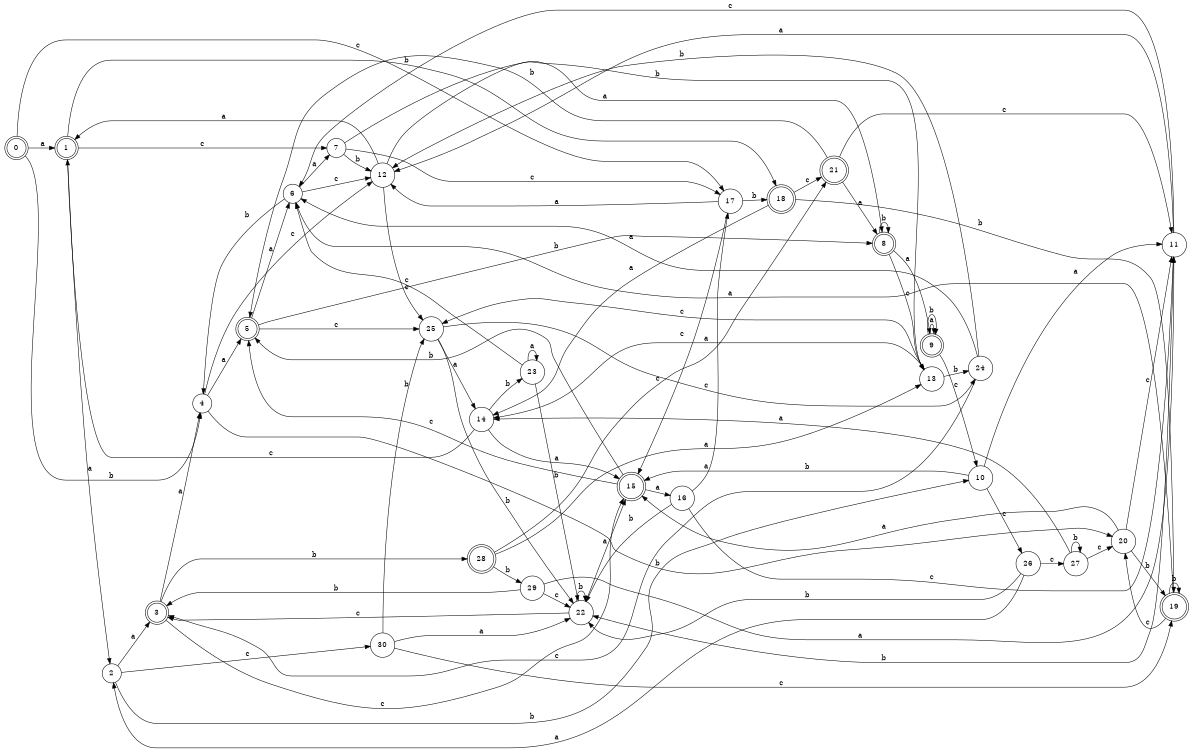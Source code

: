 digraph n25_9 {
__start0 [label="" shape="none"];

rankdir=LR;
size="8,5";

s0 [style="rounded,filled", color="black", fillcolor="white" shape="doublecircle", label="0"];
s1 [style="rounded,filled", color="black", fillcolor="white" shape="doublecircle", label="1"];
s2 [style="filled", color="black", fillcolor="white" shape="circle", label="2"];
s3 [style="rounded,filled", color="black", fillcolor="white" shape="doublecircle", label="3"];
s4 [style="filled", color="black", fillcolor="white" shape="circle", label="4"];
s5 [style="rounded,filled", color="black", fillcolor="white" shape="doublecircle", label="5"];
s6 [style="filled", color="black", fillcolor="white" shape="circle", label="6"];
s7 [style="filled", color="black", fillcolor="white" shape="circle", label="7"];
s8 [style="rounded,filled", color="black", fillcolor="white" shape="doublecircle", label="8"];
s9 [style="rounded,filled", color="black", fillcolor="white" shape="doublecircle", label="9"];
s10 [style="filled", color="black", fillcolor="white" shape="circle", label="10"];
s11 [style="filled", color="black", fillcolor="white" shape="circle", label="11"];
s12 [style="filled", color="black", fillcolor="white" shape="circle", label="12"];
s13 [style="filled", color="black", fillcolor="white" shape="circle", label="13"];
s14 [style="filled", color="black", fillcolor="white" shape="circle", label="14"];
s15 [style="rounded,filled", color="black", fillcolor="white" shape="doublecircle", label="15"];
s16 [style="filled", color="black", fillcolor="white" shape="circle", label="16"];
s17 [style="filled", color="black", fillcolor="white" shape="circle", label="17"];
s18 [style="rounded,filled", color="black", fillcolor="white" shape="doublecircle", label="18"];
s19 [style="rounded,filled", color="black", fillcolor="white" shape="doublecircle", label="19"];
s20 [style="filled", color="black", fillcolor="white" shape="circle", label="20"];
s21 [style="rounded,filled", color="black", fillcolor="white" shape="doublecircle", label="21"];
s22 [style="filled", color="black", fillcolor="white" shape="circle", label="22"];
s23 [style="filled", color="black", fillcolor="white" shape="circle", label="23"];
s24 [style="filled", color="black", fillcolor="white" shape="circle", label="24"];
s25 [style="filled", color="black", fillcolor="white" shape="circle", label="25"];
s26 [style="filled", color="black", fillcolor="white" shape="circle", label="26"];
s27 [style="filled", color="black", fillcolor="white" shape="circle", label="27"];
s28 [style="rounded,filled", color="black", fillcolor="white" shape="doublecircle", label="28"];
s29 [style="filled", color="black", fillcolor="white" shape="circle", label="29"];
s30 [style="filled", color="black", fillcolor="white" shape="circle", label="30"];
s0 -> s1 [label="a"];
s0 -> s4 [label="b"];
s0 -> s17 [label="c"];
s1 -> s2 [label="a"];
s1 -> s18 [label="b"];
s1 -> s7 [label="c"];
s2 -> s3 [label="a"];
s2 -> s10 [label="b"];
s2 -> s30 [label="c"];
s3 -> s4 [label="a"];
s3 -> s28 [label="b"];
s3 -> s15 [label="c"];
s4 -> s5 [label="a"];
s4 -> s20 [label="b"];
s4 -> s12 [label="c"];
s5 -> s6 [label="a"];
s5 -> s8 [label="b"];
s5 -> s25 [label="c"];
s6 -> s7 [label="a"];
s6 -> s4 [label="b"];
s6 -> s12 [label="c"];
s7 -> s8 [label="a"];
s7 -> s12 [label="b"];
s7 -> s17 [label="c"];
s8 -> s9 [label="a"];
s8 -> s8 [label="b"];
s8 -> s13 [label="c"];
s9 -> s9 [label="a"];
s9 -> s9 [label="b"];
s9 -> s10 [label="c"];
s10 -> s11 [label="a"];
s10 -> s15 [label="b"];
s10 -> s26 [label="c"];
s11 -> s12 [label="a"];
s11 -> s22 [label="b"];
s11 -> s6 [label="c"];
s12 -> s1 [label="a"];
s12 -> s13 [label="b"];
s12 -> s25 [label="c"];
s13 -> s14 [label="a"];
s13 -> s24 [label="b"];
s13 -> s25 [label="c"];
s14 -> s15 [label="a"];
s14 -> s23 [label="b"];
s14 -> s1 [label="c"];
s15 -> s16 [label="a"];
s15 -> s5 [label="b"];
s15 -> s5 [label="c"];
s16 -> s17 [label="a"];
s16 -> s22 [label="b"];
s16 -> s11 [label="c"];
s17 -> s12 [label="a"];
s17 -> s18 [label="b"];
s17 -> s15 [label="c"];
s18 -> s14 [label="a"];
s18 -> s19 [label="b"];
s18 -> s21 [label="c"];
s19 -> s6 [label="a"];
s19 -> s19 [label="b"];
s19 -> s20 [label="c"];
s20 -> s15 [label="a"];
s20 -> s19 [label="b"];
s20 -> s11 [label="c"];
s21 -> s8 [label="a"];
s21 -> s5 [label="b"];
s21 -> s11 [label="c"];
s22 -> s15 [label="a"];
s22 -> s22 [label="b"];
s22 -> s3 [label="c"];
s23 -> s23 [label="a"];
s23 -> s22 [label="b"];
s23 -> s6 [label="c"];
s24 -> s6 [label="a"];
s24 -> s12 [label="b"];
s24 -> s3 [label="c"];
s25 -> s14 [label="a"];
s25 -> s22 [label="b"];
s25 -> s24 [label="c"];
s26 -> s2 [label="a"];
s26 -> s22 [label="b"];
s26 -> s27 [label="c"];
s27 -> s14 [label="a"];
s27 -> s27 [label="b"];
s27 -> s20 [label="c"];
s28 -> s13 [label="a"];
s28 -> s29 [label="b"];
s28 -> s21 [label="c"];
s29 -> s11 [label="a"];
s29 -> s3 [label="b"];
s29 -> s22 [label="c"];
s30 -> s22 [label="a"];
s30 -> s25 [label="b"];
s30 -> s19 [label="c"];

}
